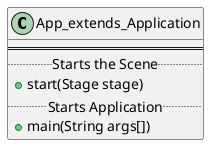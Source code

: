 @startuml
class App_extends_Application{
==
.. Starts the Scene ..
+ start(Stage stage)
.. Starts Application ..
+ main(String args[])
}

@enduml